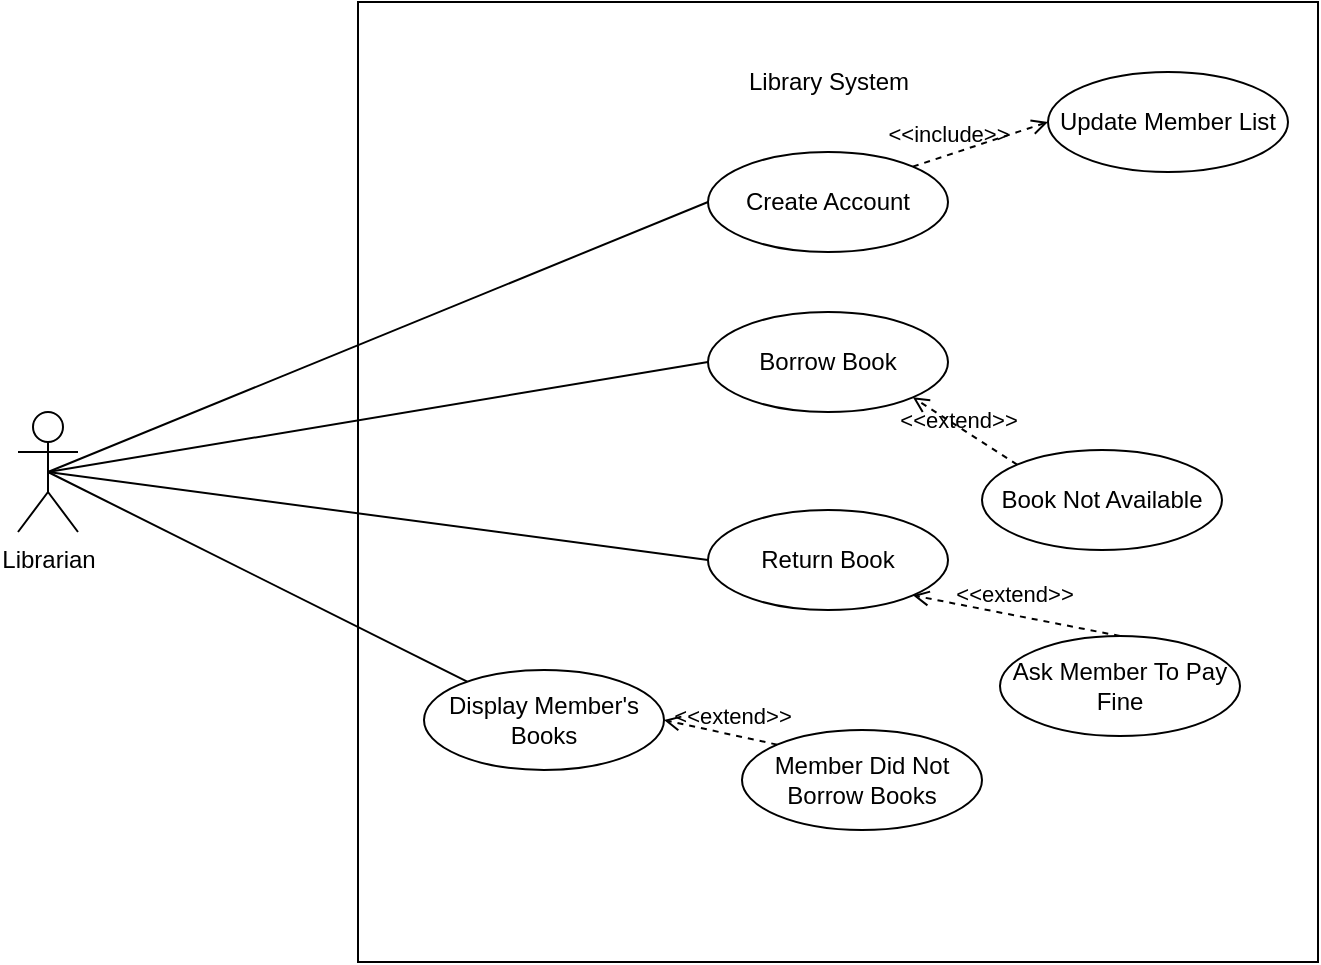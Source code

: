 <mxfile>
    <diagram id="6DAbfeo4q94_teD_4dHF" name="Page-1">
        <mxGraphModel dx="896" dy="641" grid="0" gridSize="10" guides="1" tooltips="1" connect="1" arrows="1" fold="1" page="0" pageScale="1" pageWidth="850" pageHeight="1100" math="0" shadow="0">
            <root>
                <mxCell id="0"/>
                <mxCell id="1" parent="0"/>
                <mxCell id="2" value="" style="whiteSpace=wrap;html=1;" parent="1" vertex="1">
                    <mxGeometry x="205" y="-15" width="480" height="480" as="geometry"/>
                </mxCell>
                <mxCell id="4" value="Library System" style="text;html=1;strokeColor=none;fillColor=none;align=center;verticalAlign=middle;whiteSpace=wrap;rounded=0;" parent="1" vertex="1">
                    <mxGeometry x="387.5" y="10" width="105" height="30" as="geometry"/>
                </mxCell>
                <mxCell id="6" value="Create Account" style="ellipse;whiteSpace=wrap;html=1;" parent="1" vertex="1">
                    <mxGeometry x="380" y="60" width="120" height="50" as="geometry"/>
                </mxCell>
                <mxCell id="9" value="Librarian&lt;br&gt;" style="shape=umlActor;verticalLabelPosition=bottom;verticalAlign=top;html=1;outlineConnect=0;" parent="1" vertex="1">
                    <mxGeometry x="35" y="190" width="30" height="60" as="geometry"/>
                </mxCell>
                <mxCell id="29" value="Borrow Book" style="ellipse;whiteSpace=wrap;html=1;" parent="1" vertex="1">
                    <mxGeometry x="380" y="140" width="120" height="50" as="geometry"/>
                </mxCell>
                <mxCell id="31" value="Return Book" style="ellipse;whiteSpace=wrap;html=1;" parent="1" vertex="1">
                    <mxGeometry x="380" y="239" width="120" height="50" as="geometry"/>
                </mxCell>
                <mxCell id="34" value="Ask Member To Pay Fine" style="ellipse;whiteSpace=wrap;html=1;" parent="1" vertex="1">
                    <mxGeometry x="526" y="302" width="120" height="50" as="geometry"/>
                </mxCell>
                <mxCell id="36" value="" style="endArrow=none;html=1;exitX=0.5;exitY=0.5;exitDx=0;exitDy=0;exitPerimeter=0;entryX=0;entryY=0.5;entryDx=0;entryDy=0;" parent="1" source="9" target="6" edge="1">
                    <mxGeometry width="50" height="50" relative="1" as="geometry">
                        <mxPoint x="50" y="210" as="sourcePoint"/>
                        <mxPoint x="390" y="95" as="targetPoint"/>
                    </mxGeometry>
                </mxCell>
                <mxCell id="38" value="" style="endArrow=none;html=1;exitX=0.5;exitY=0.5;exitDx=0;exitDy=0;exitPerimeter=0;entryX=0;entryY=0.5;entryDx=0;entryDy=0;" parent="1" source="9" target="29" edge="1">
                    <mxGeometry width="50" height="50" relative="1" as="geometry">
                        <mxPoint x="850" y="210" as="sourcePoint"/>
                        <mxPoint x="590" y="165" as="targetPoint"/>
                    </mxGeometry>
                </mxCell>
                <mxCell id="41" value="" style="endArrow=none;html=1;exitX=0.5;exitY=0.5;exitDx=0;exitDy=0;exitPerimeter=0;entryX=0;entryY=0.5;entryDx=0;entryDy=0;" parent="1" source="9" target="31" edge="1">
                    <mxGeometry width="50" height="50" relative="1" as="geometry">
                        <mxPoint x="850" y="210" as="sourcePoint"/>
                        <mxPoint x="510" y="175" as="targetPoint"/>
                    </mxGeometry>
                </mxCell>
                <mxCell id="43" value="Display Member's Books" style="ellipse;whiteSpace=wrap;html=1;" parent="1" vertex="1">
                    <mxGeometry x="238" y="319" width="120" height="50" as="geometry"/>
                </mxCell>
                <mxCell id="44" value="" style="endArrow=none;html=1;exitX=0.5;exitY=0.5;exitDx=0;exitDy=0;exitPerimeter=0;" parent="1" source="9" target="43" edge="1">
                    <mxGeometry width="50" height="50" relative="1" as="geometry">
                        <mxPoint x="850" y="210" as="sourcePoint"/>
                        <mxPoint x="510" y="255" as="targetPoint"/>
                    </mxGeometry>
                </mxCell>
                <mxCell id="45" value="Book Not Available" style="ellipse;whiteSpace=wrap;html=1;" parent="1" vertex="1">
                    <mxGeometry x="517" y="209" width="120" height="50" as="geometry"/>
                </mxCell>
                <mxCell id="49" value="Member Did Not Borrow Books" style="ellipse;whiteSpace=wrap;html=1;" parent="1" vertex="1">
                    <mxGeometry x="397" y="349" width="120" height="50" as="geometry"/>
                </mxCell>
                <mxCell id="52" value="Update Member List" style="ellipse;whiteSpace=wrap;html=1;" parent="1" vertex="1">
                    <mxGeometry x="550" y="20" width="120" height="50" as="geometry"/>
                </mxCell>
                <mxCell id="53" value="&amp;lt;&amp;lt;include&amp;gt;&amp;gt;" style="html=1;verticalAlign=bottom;labelBackgroundColor=none;endArrow=open;endFill=0;dashed=1;entryX=0;entryY=0.5;entryDx=0;entryDy=0;exitX=1;exitY=0;exitDx=0;exitDy=0;" parent="1" source="6" target="52" edge="1">
                    <mxGeometry x="-0.467" y="1" width="160" relative="1" as="geometry">
                        <mxPoint x="470" y="50" as="sourcePoint"/>
                        <mxPoint x="630" y="50" as="targetPoint"/>
                        <mxPoint as="offset"/>
                    </mxGeometry>
                </mxCell>
                <mxCell id="54" value="&amp;lt;&amp;lt;extend&amp;gt;&amp;gt;" style="html=1;verticalAlign=bottom;labelBackgroundColor=none;endArrow=open;endFill=0;dashed=1;exitX=0;exitY=0;exitDx=0;exitDy=0;entryX=1;entryY=1;entryDx=0;entryDy=0;" parent="1" source="45" target="29" edge="1">
                    <mxGeometry x="0.032" y="5" width="160" relative="1" as="geometry">
                        <mxPoint x="160" y="310" as="sourcePoint"/>
                        <mxPoint x="443" y="186" as="targetPoint"/>
                        <mxPoint as="offset"/>
                    </mxGeometry>
                </mxCell>
                <mxCell id="55" value="&amp;lt;&amp;lt;extend&amp;gt;&amp;gt;" style="html=1;verticalAlign=bottom;labelBackgroundColor=none;endArrow=open;endFill=0;dashed=1;entryX=1;entryY=1;entryDx=0;entryDy=0;exitX=0.5;exitY=0;exitDx=0;exitDy=0;" parent="1" source="34" target="31" edge="1">
                    <mxGeometry x="0.036" y="-2" width="160" relative="1" as="geometry">
                        <mxPoint x="340.0" y="327.32" as="sourcePoint"/>
                        <mxPoint x="405.074" y="299.998" as="targetPoint"/>
                        <mxPoint as="offset"/>
                    </mxGeometry>
                </mxCell>
                <mxCell id="60" value="&amp;lt;&amp;lt;extend&amp;gt;&amp;gt;" style="html=1;verticalAlign=bottom;labelBackgroundColor=none;endArrow=open;endFill=0;dashed=1;entryX=1;entryY=0.5;entryDx=0;entryDy=0;exitX=0;exitY=0;exitDx=0;exitDy=0;" parent="1" source="49" target="43" edge="1">
                    <mxGeometry x="-0.214" width="160" relative="1" as="geometry">
                        <mxPoint x="337.5" y="370" as="sourcePoint"/>
                        <mxPoint x="403.98" y="337.85" as="targetPoint"/>
                        <mxPoint as="offset"/>
                    </mxGeometry>
                </mxCell>
            </root>
        </mxGraphModel>
    </diagram>
</mxfile>
